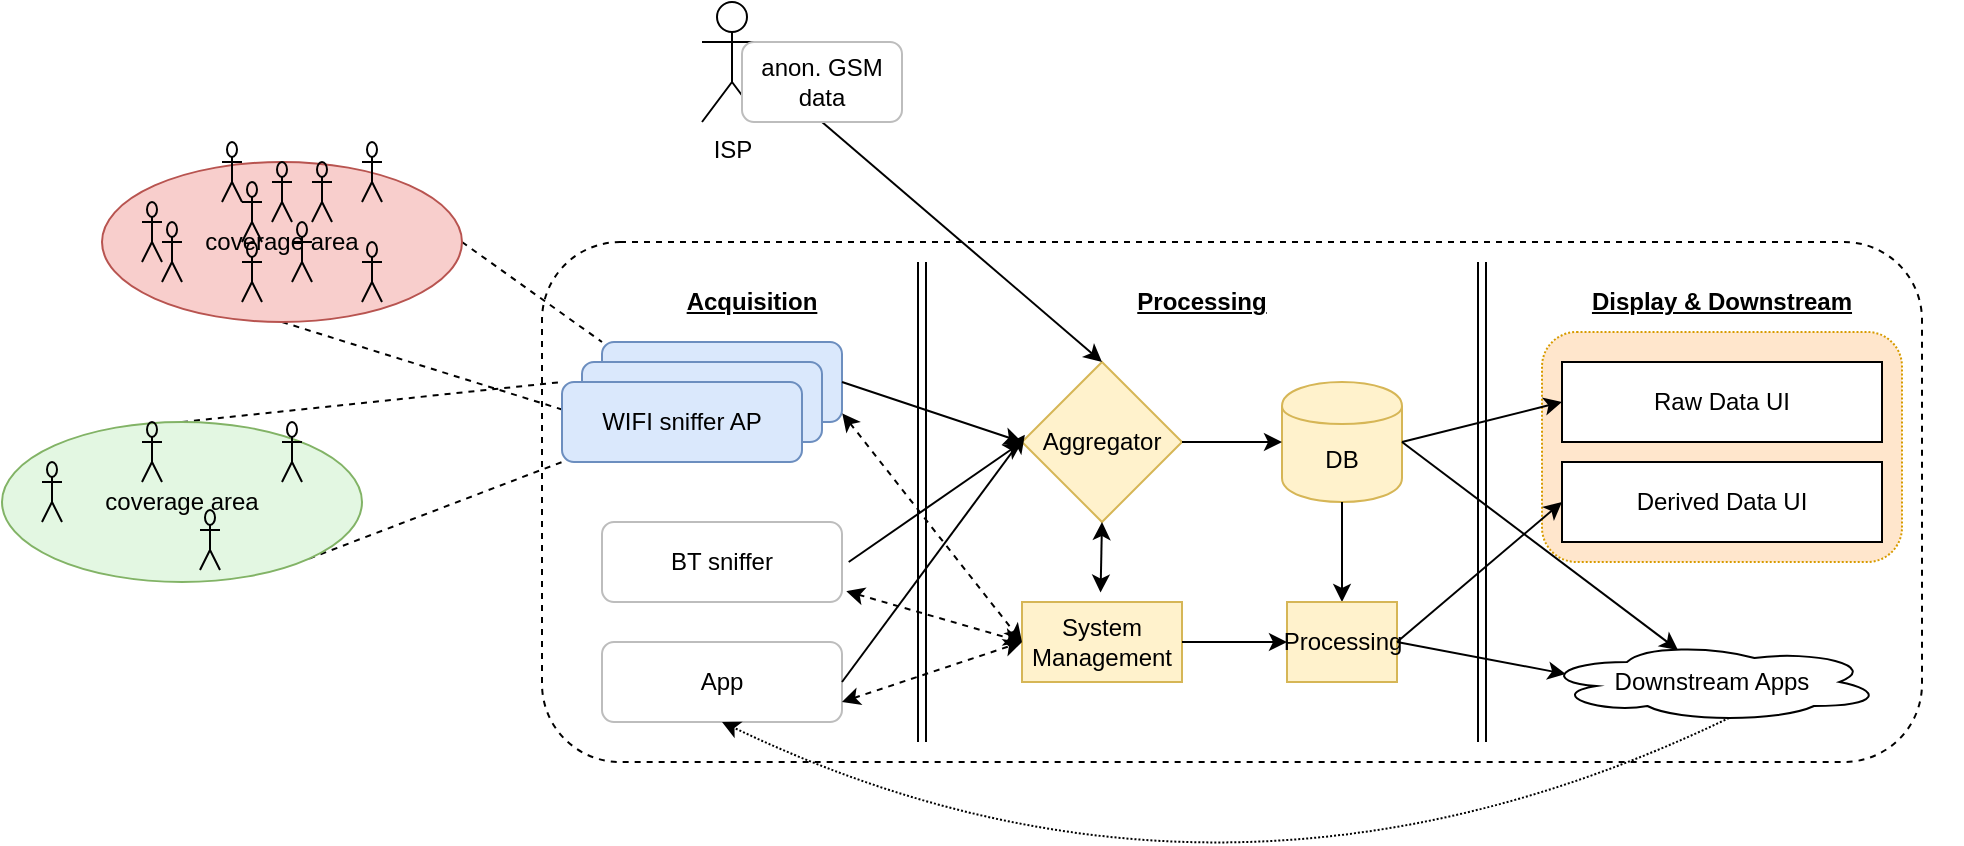 <mxfile version="12.8.8" type="github">
  <diagram id="5C9XdFfTCGC1RJXX4EIV" name="Page-1">
    <mxGraphModel dx="1481" dy="608" grid="1" gridSize="10" guides="1" tooltips="1" connect="1" arrows="1" fold="1" page="1" pageScale="1" pageWidth="850" pageHeight="1100" math="0" shadow="0">
      <root>
        <mxCell id="0" />
        <mxCell id="1" parent="0" />
        <mxCell id="a-dAViJiOyDhsKy4tsEm-1" value="" style="rounded=1;whiteSpace=wrap;html=1;dashed=1;" parent="1" vertex="1">
          <mxGeometry x="210" y="270" width="690" height="260" as="geometry" />
        </mxCell>
        <mxCell id="lT0N95bP3LQVqfWPbGwU-22" value="" style="endArrow=none;dashed=1;html=1;exitX=0.5;exitY=1;exitDx=0;exitDy=0;entryX=0;entryY=1;entryDx=0;entryDy=0;" edge="1" parent="1" source="lT0N95bP3LQVqfWPbGwU-9" target="QAyvV6yLoATiYzHATPbl-3">
          <mxGeometry width="50" height="50" relative="1" as="geometry">
            <mxPoint x="120" y="390" as="sourcePoint" />
            <mxPoint x="200" y="320" as="targetPoint" />
          </mxGeometry>
        </mxCell>
        <mxCell id="QAyvV6yLoATiYzHATPbl-3" value="WIFI sniffer AP" style="rounded=1;whiteSpace=wrap;html=1;fillColor=#dae8fc;strokeColor=#6c8ebf;" parent="1" vertex="1">
          <mxGeometry x="240" y="320" width="120" height="40" as="geometry" />
        </mxCell>
        <mxCell id="lT0N95bP3LQVqfWPbGwU-1" value="" style="rounded=1;whiteSpace=wrap;html=1;dashed=1;dashPattern=1 1;fillColor=#ffe6cc;strokeColor=#d79b00;" vertex="1" parent="1">
          <mxGeometry x="710" y="315" width="180" height="115" as="geometry" />
        </mxCell>
        <mxCell id="QAyvV6yLoATiYzHATPbl-1" value="&lt;b&gt;&lt;u&gt;Processing&lt;/u&gt;&lt;/b&gt;" style="text;html=1;strokeColor=none;fillColor=none;align=center;verticalAlign=middle;whiteSpace=wrap;rounded=0;" parent="1" vertex="1">
          <mxGeometry x="400" y="290" width="280" height="20" as="geometry" />
        </mxCell>
        <mxCell id="QAyvV6yLoATiYzHATPbl-4" value="BT sniffer" style="rounded=1;whiteSpace=wrap;html=1;strokeColor=#BDBDBD;" parent="1" vertex="1">
          <mxGeometry x="240" y="410" width="120" height="40" as="geometry" />
        </mxCell>
        <mxCell id="QAyvV6yLoATiYzHATPbl-6" value="App" style="rounded=1;whiteSpace=wrap;html=1;strokeColor=#BDBDBD;" parent="1" vertex="1">
          <mxGeometry x="240" y="470" width="120" height="40" as="geometry" />
        </mxCell>
        <mxCell id="QAyvV6yLoATiYzHATPbl-7" value="" style="shape=link;html=1;" parent="1" edge="1">
          <mxGeometry width="50" height="50" relative="1" as="geometry">
            <mxPoint x="400" y="520" as="sourcePoint" />
            <mxPoint x="400" y="280" as="targetPoint" />
          </mxGeometry>
        </mxCell>
        <mxCell id="QAyvV6yLoATiYzHATPbl-8" value="&lt;b&gt;&lt;u&gt;Acquisition&lt;/u&gt;&lt;/b&gt;" style="text;html=1;strokeColor=none;fillColor=none;align=center;verticalAlign=middle;whiteSpace=wrap;rounded=0;" parent="1" vertex="1">
          <mxGeometry x="220" y="290" width="190" height="20" as="geometry" />
        </mxCell>
        <mxCell id="QAyvV6yLoATiYzHATPbl-9" value="Aggregator" style="rhombus;whiteSpace=wrap;html=1;fillColor=#fff2cc;strokeColor=#d6b656;" parent="1" vertex="1">
          <mxGeometry x="450" y="330" width="80" height="80" as="geometry" />
        </mxCell>
        <mxCell id="QAyvV6yLoATiYzHATPbl-10" value="" style="endArrow=classic;html=1;exitX=0.5;exitY=1;exitDx=0;exitDy=0;entryX=0.5;entryY=0;entryDx=0;entryDy=0;" parent="1" source="QAyvV6yLoATiYzHATPbl-5" target="QAyvV6yLoATiYzHATPbl-9" edge="1">
          <mxGeometry width="50" height="50" relative="1" as="geometry">
            <mxPoint x="360" y="420" as="sourcePoint" />
            <mxPoint x="410" y="370" as="targetPoint" />
          </mxGeometry>
        </mxCell>
        <mxCell id="QAyvV6yLoATiYzHATPbl-11" value="" style="endArrow=classic;html=1;exitX=1;exitY=0.5;exitDx=0;exitDy=0;entryX=0.018;entryY=0.455;entryDx=0;entryDy=0;entryPerimeter=0;" parent="1" source="QAyvV6yLoATiYzHATPbl-6" target="QAyvV6yLoATiYzHATPbl-9" edge="1">
          <mxGeometry width="50" height="50" relative="1" as="geometry">
            <mxPoint x="370" y="450" as="sourcePoint" />
            <mxPoint x="440" y="420" as="targetPoint" />
          </mxGeometry>
        </mxCell>
        <mxCell id="QAyvV6yLoATiYzHATPbl-12" value="" style="endArrow=classic;html=1;exitX=1.028;exitY=0.5;exitDx=0;exitDy=0;exitPerimeter=0;entryX=0;entryY=0.5;entryDx=0;entryDy=0;" parent="1" source="QAyvV6yLoATiYzHATPbl-4" target="QAyvV6yLoATiYzHATPbl-9" edge="1">
          <mxGeometry width="50" height="50" relative="1" as="geometry">
            <mxPoint x="380" y="460" as="sourcePoint" />
            <mxPoint x="450" y="420" as="targetPoint" />
          </mxGeometry>
        </mxCell>
        <mxCell id="QAyvV6yLoATiYzHATPbl-13" value="" style="endArrow=classic;html=1;exitX=1;exitY=0.5;exitDx=0;exitDy=0;entryX=0;entryY=0.5;entryDx=0;entryDy=0;" parent="1" source="QAyvV6yLoATiYzHATPbl-3" target="QAyvV6yLoATiYzHATPbl-9" edge="1">
          <mxGeometry width="50" height="50" relative="1" as="geometry">
            <mxPoint x="390" y="470" as="sourcePoint" />
            <mxPoint x="470" y="446" as="targetPoint" />
          </mxGeometry>
        </mxCell>
        <mxCell id="QAyvV6yLoATiYzHATPbl-14" value="DB" style="shape=cylinder;whiteSpace=wrap;html=1;boundedLbl=1;backgroundOutline=1;fillColor=#fff2cc;strokeColor=#d6b656;" parent="1" vertex="1">
          <mxGeometry x="580" y="340" width="60" height="60" as="geometry" />
        </mxCell>
        <mxCell id="QAyvV6yLoATiYzHATPbl-15" value="" style="endArrow=classic;html=1;entryX=0;entryY=0.5;entryDx=0;entryDy=0;exitX=1;exitY=0.5;exitDx=0;exitDy=0;" parent="1" source="QAyvV6yLoATiYzHATPbl-9" target="QAyvV6yLoATiYzHATPbl-14" edge="1">
          <mxGeometry width="50" height="50" relative="1" as="geometry">
            <mxPoint x="380" y="450" as="sourcePoint" />
            <mxPoint x="430" y="400" as="targetPoint" />
          </mxGeometry>
        </mxCell>
        <mxCell id="QAyvV6yLoATiYzHATPbl-16" value="" style="shape=link;html=1;" parent="1" edge="1">
          <mxGeometry width="50" height="50" relative="1" as="geometry">
            <mxPoint x="680" y="520" as="sourcePoint" />
            <mxPoint x="680" y="280" as="targetPoint" />
          </mxGeometry>
        </mxCell>
        <mxCell id="QAyvV6yLoATiYzHATPbl-19" value="" style="endArrow=classic;html=1;entryX=0.5;entryY=0;entryDx=0;entryDy=0;" parent="1" target="QAyvV6yLoATiYzHATPbl-21" edge="1">
          <mxGeometry width="50" height="50" relative="1" as="geometry">
            <mxPoint x="610" y="400" as="sourcePoint" />
            <mxPoint x="560" y="360" as="targetPoint" />
          </mxGeometry>
        </mxCell>
        <mxCell id="QAyvV6yLoATiYzHATPbl-20" value="System Management" style="rounded=0;whiteSpace=wrap;html=1;fillColor=#fff2cc;strokeColor=#d6b656;" parent="1" vertex="1">
          <mxGeometry x="450" y="450" width="80" height="40" as="geometry" />
        </mxCell>
        <mxCell id="QAyvV6yLoATiYzHATPbl-21" value="Processing" style="rounded=0;whiteSpace=wrap;html=1;fillColor=#fff2cc;strokeColor=#d6b656;" parent="1" vertex="1">
          <mxGeometry x="582.5" y="450" width="55" height="40" as="geometry" />
        </mxCell>
        <mxCell id="QAyvV6yLoATiYzHATPbl-23" value="Raw Data UI" style="rounded=0;whiteSpace=wrap;html=1;" parent="1" vertex="1">
          <mxGeometry x="720" y="330" width="160" height="40" as="geometry" />
        </mxCell>
        <mxCell id="QAyvV6yLoATiYzHATPbl-25" value="" style="endArrow=classic;html=1;entryX=0;entryY=0.5;entryDx=0;entryDy=0;" parent="1" target="QAyvV6yLoATiYzHATPbl-23" edge="1">
          <mxGeometry width="50" height="50" relative="1" as="geometry">
            <mxPoint x="640" y="370" as="sourcePoint" />
            <mxPoint x="760" y="300" as="targetPoint" />
          </mxGeometry>
        </mxCell>
        <mxCell id="QAyvV6yLoATiYzHATPbl-27" value="Downstream Apps" style="ellipse;shape=cloud;whiteSpace=wrap;html=1;" parent="1" vertex="1">
          <mxGeometry x="710" y="470" width="170" height="40" as="geometry" />
        </mxCell>
        <mxCell id="QAyvV6yLoATiYzHATPbl-28" value="" style="endArrow=classic;html=1;exitX=1;exitY=0.5;exitDx=0;exitDy=0;entryX=0.4;entryY=0.1;entryDx=0;entryDy=0;entryPerimeter=0;" parent="1" source="QAyvV6yLoATiYzHATPbl-14" target="QAyvV6yLoATiYzHATPbl-27" edge="1">
          <mxGeometry width="50" height="50" relative="1" as="geometry">
            <mxPoint x="710" y="350" as="sourcePoint" />
            <mxPoint x="760" y="300" as="targetPoint" />
          </mxGeometry>
        </mxCell>
        <mxCell id="QAyvV6yLoATiYzHATPbl-29" value="" style="endArrow=classic;html=1;entryX=0.07;entryY=0.4;entryDx=0;entryDy=0;entryPerimeter=0;exitX=1;exitY=0.5;exitDx=0;exitDy=0;" parent="1" source="QAyvV6yLoATiYzHATPbl-21" target="QAyvV6yLoATiYzHATPbl-27" edge="1">
          <mxGeometry width="50" height="50" relative="1" as="geometry">
            <mxPoint x="640" y="460" as="sourcePoint" />
            <mxPoint x="760" y="300" as="targetPoint" />
          </mxGeometry>
        </mxCell>
        <mxCell id="QAyvV6yLoATiYzHATPbl-30" value="&lt;b&gt;&lt;u&gt;Display &amp;amp; Downstream&lt;/u&gt;&lt;/b&gt;" style="text;html=1;strokeColor=none;fillColor=none;align=center;verticalAlign=middle;whiteSpace=wrap;rounded=0;" parent="1" vertex="1">
          <mxGeometry x="680" y="290" width="240" height="20" as="geometry" />
        </mxCell>
        <mxCell id="QAyvV6yLoATiYzHATPbl-33" value="" style="endArrow=classic;html=1;dashed=1;exitX=1.001;exitY=0.891;exitDx=0;exitDy=0;exitPerimeter=0;entryX=0;entryY=0.5;entryDx=0;entryDy=0;startArrow=classic;startFill=1;" parent="1" source="QAyvV6yLoATiYzHATPbl-3" edge="1">
          <mxGeometry width="50" height="50" relative="1" as="geometry">
            <mxPoint x="520" y="450" as="sourcePoint" />
            <mxPoint x="450" y="470" as="targetPoint" />
          </mxGeometry>
        </mxCell>
        <mxCell id="QAyvV6yLoATiYzHATPbl-34" value="" style="endArrow=classic;html=1;dashed=1;exitX=1.018;exitY=0.865;exitDx=0;exitDy=0;exitPerimeter=0;entryX=0;entryY=0.5;entryDx=0;entryDy=0;startArrow=classic;startFill=1;" parent="1" source="QAyvV6yLoATiYzHATPbl-4" edge="1">
          <mxGeometry width="50" height="50" relative="1" as="geometry">
            <mxPoint x="370.12" y="365.64" as="sourcePoint" />
            <mxPoint x="450" y="470" as="targetPoint" />
          </mxGeometry>
        </mxCell>
        <mxCell id="QAyvV6yLoATiYzHATPbl-36" value="" style="endArrow=classic;html=1;dashed=1;exitX=1;exitY=0.75;exitDx=0;exitDy=0;entryX=0;entryY=0.5;entryDx=0;entryDy=0;startArrow=classic;startFill=1;" parent="1" source="QAyvV6yLoATiYzHATPbl-6" edge="1">
          <mxGeometry width="50" height="50" relative="1" as="geometry">
            <mxPoint x="390.12" y="385.64" as="sourcePoint" />
            <mxPoint x="450" y="470" as="targetPoint" />
          </mxGeometry>
        </mxCell>
        <mxCell id="QAyvV6yLoATiYzHATPbl-37" value="Derived Data UI" style="rounded=0;whiteSpace=wrap;html=1;" parent="1" vertex="1">
          <mxGeometry x="720" y="380" width="160" height="40" as="geometry" />
        </mxCell>
        <mxCell id="QAyvV6yLoATiYzHATPbl-41" value="" style="endArrow=classic;startArrow=classic;html=1;exitX=0.5;exitY=1;exitDx=0;exitDy=0;entryX=0.491;entryY=-0.118;entryDx=0;entryDy=0;entryPerimeter=0;" parent="1" source="QAyvV6yLoATiYzHATPbl-9" target="QAyvV6yLoATiYzHATPbl-20" edge="1">
          <mxGeometry width="50" height="50" relative="1" as="geometry">
            <mxPoint x="540" y="510" as="sourcePoint" />
            <mxPoint x="490" y="440" as="targetPoint" />
          </mxGeometry>
        </mxCell>
        <mxCell id="QAyvV6yLoATiYzHATPbl-42" value="" style="endArrow=classic;html=1;entryX=0;entryY=0.5;entryDx=0;entryDy=0;exitX=1;exitY=0.5;exitDx=0;exitDy=0;" parent="1" source="QAyvV6yLoATiYzHATPbl-21" target="QAyvV6yLoATiYzHATPbl-37" edge="1">
          <mxGeometry width="50" height="50" relative="1" as="geometry">
            <mxPoint x="655" y="470" as="sourcePoint" />
            <mxPoint x="731.9" y="496" as="targetPoint" />
          </mxGeometry>
        </mxCell>
        <mxCell id="QAyvV6yLoATiYzHATPbl-44" value="" style="endArrow=classic;html=1;exitX=1;exitY=0.5;exitDx=0;exitDy=0;entryX=0;entryY=0.5;entryDx=0;entryDy=0;" parent="1" source="QAyvV6yLoATiYzHATPbl-20" target="QAyvV6yLoATiYzHATPbl-21" edge="1">
          <mxGeometry width="50" height="50" relative="1" as="geometry">
            <mxPoint x="590" y="470" as="sourcePoint" />
            <mxPoint x="640" y="420" as="targetPoint" />
          </mxGeometry>
        </mxCell>
        <mxCell id="QAyvV6yLoATiYzHATPbl-46" value="" style="endArrow=none;dashed=1;html=1;entryX=0;entryY=0;entryDx=0;entryDy=0;exitX=0.5;exitY=0;exitDx=0;exitDy=0;" parent="1" source="QAyvV6yLoATiYzHATPbl-45" target="lT0N95bP3LQVqfWPbGwU-3" edge="1">
          <mxGeometry width="50" height="50" relative="1" as="geometry">
            <mxPoint x="170" y="340" as="sourcePoint" />
            <mxPoint x="220" y="290" as="targetPoint" />
          </mxGeometry>
        </mxCell>
        <mxCell id="QAyvV6yLoATiYzHATPbl-47" value="" style="endArrow=none;dashed=1;html=1;entryX=0;entryY=1;entryDx=0;entryDy=0;exitX=1;exitY=1;exitDx=0;exitDy=0;" parent="1" source="QAyvV6yLoATiYzHATPbl-45" target="lT0N95bP3LQVqfWPbGwU-3" edge="1">
          <mxGeometry width="50" height="50" relative="1" as="geometry">
            <mxPoint x="110" y="350" as="sourcePoint" />
            <mxPoint x="250.0" y="330" as="targetPoint" />
          </mxGeometry>
        </mxCell>
        <mxCell id="lT0N95bP3LQVqfWPbGwU-2" value="WIFI sniffer AP" style="rounded=1;whiteSpace=wrap;html=1;fillColor=#dae8fc;strokeColor=#6c8ebf;" vertex="1" parent="1">
          <mxGeometry x="230" y="330" width="120" height="40" as="geometry" />
        </mxCell>
        <mxCell id="lT0N95bP3LQVqfWPbGwU-3" value="WIFI sniffer AP" style="rounded=1;whiteSpace=wrap;html=1;fillColor=#dae8fc;strokeColor=#6c8ebf;" vertex="1" parent="1">
          <mxGeometry x="220" y="340" width="120" height="40" as="geometry" />
        </mxCell>
        <mxCell id="lT0N95bP3LQVqfWPbGwU-5" value="" style="group" vertex="1" connectable="0" parent="1">
          <mxGeometry x="290" y="150" width="100" height="60" as="geometry" />
        </mxCell>
        <mxCell id="lT0N95bP3LQVqfWPbGwU-4" value="ISP" style="shape=umlActor;verticalLabelPosition=bottom;labelBackgroundColor=#ffffff;verticalAlign=top;html=1;outlineConnect=0;" vertex="1" parent="lT0N95bP3LQVqfWPbGwU-5">
          <mxGeometry width="30" height="60" as="geometry" />
        </mxCell>
        <mxCell id="QAyvV6yLoATiYzHATPbl-5" value="anon. GSM data" style="rounded=1;whiteSpace=wrap;html=1;strokeColor=#BDBDBD;" parent="lT0N95bP3LQVqfWPbGwU-5" vertex="1">
          <mxGeometry x="20" y="20" width="80" height="40" as="geometry" />
        </mxCell>
        <mxCell id="lT0N95bP3LQVqfWPbGwU-7" value="" style="group" vertex="1" connectable="0" parent="1">
          <mxGeometry x="-60" y="350" width="180" height="90" as="geometry" />
        </mxCell>
        <mxCell id="QAyvV6yLoATiYzHATPbl-45" value="coverage area" style="ellipse;whiteSpace=wrap;html=1;strokeColor=#82b366;fillColor=#E3F7E2;" parent="lT0N95bP3LQVqfWPbGwU-7" vertex="1">
          <mxGeometry y="10" width="180" height="80" as="geometry" />
        </mxCell>
        <mxCell id="QAyvV6yLoATiYzHATPbl-48" value="" style="shape=umlActor;verticalLabelPosition=bottom;labelBackgroundColor=#ffffff;verticalAlign=top;html=1;outlineConnect=0;strokeColor=#000000;fillColor=none;" parent="lT0N95bP3LQVqfWPbGwU-7" vertex="1">
          <mxGeometry x="20" y="30" width="10" height="30" as="geometry" />
        </mxCell>
        <mxCell id="QAyvV6yLoATiYzHATPbl-50" value="" style="shape=umlActor;verticalLabelPosition=bottom;labelBackgroundColor=#ffffff;verticalAlign=top;html=1;outlineConnect=0;strokeColor=#000000;fillColor=none;" parent="lT0N95bP3LQVqfWPbGwU-7" vertex="1">
          <mxGeometry x="140" y="10" width="10" height="30" as="geometry" />
        </mxCell>
        <mxCell id="QAyvV6yLoATiYzHATPbl-51" value="" style="shape=umlActor;verticalLabelPosition=bottom;labelBackgroundColor=#ffffff;verticalAlign=top;html=1;outlineConnect=0;strokeColor=#000000;fillColor=none;" parent="lT0N95bP3LQVqfWPbGwU-7" vertex="1">
          <mxGeometry x="70" y="10" width="10" height="30" as="geometry" />
        </mxCell>
        <mxCell id="QAyvV6yLoATiYzHATPbl-52" value="" style="shape=umlActor;verticalLabelPosition=bottom;labelBackgroundColor=#ffffff;verticalAlign=top;html=1;outlineConnect=0;strokeColor=#000000;fillColor=none;" parent="lT0N95bP3LQVqfWPbGwU-7" vertex="1">
          <mxGeometry x="99" y="54" width="10" height="30" as="geometry" />
        </mxCell>
        <mxCell id="lT0N95bP3LQVqfWPbGwU-21" value="" style="endArrow=none;dashed=1;html=1;entryX=0;entryY=0;entryDx=0;entryDy=0;exitX=1;exitY=0.5;exitDx=0;exitDy=0;" edge="1" parent="1" source="lT0N95bP3LQVqfWPbGwU-9" target="QAyvV6yLoATiYzHATPbl-3">
          <mxGeometry width="50" height="50" relative="1" as="geometry">
            <mxPoint x="110" y="380" as="sourcePoint" />
            <mxPoint x="230" y="350" as="targetPoint" />
          </mxGeometry>
        </mxCell>
        <mxCell id="lT0N95bP3LQVqfWPbGwU-23" value="" style="group" vertex="1" connectable="0" parent="1">
          <mxGeometry x="-10" y="220" width="180" height="90" as="geometry" />
        </mxCell>
        <mxCell id="lT0N95bP3LQVqfWPbGwU-9" value="coverage area" style="ellipse;whiteSpace=wrap;html=1;strokeColor=#b85450;fillColor=#f8cecc;" vertex="1" parent="lT0N95bP3LQVqfWPbGwU-23">
          <mxGeometry y="10" width="180" height="80" as="geometry" />
        </mxCell>
        <mxCell id="lT0N95bP3LQVqfWPbGwU-10" value="" style="shape=umlActor;verticalLabelPosition=bottom;labelBackgroundColor=#ffffff;verticalAlign=top;html=1;outlineConnect=0;strokeColor=#000000;fillColor=none;" vertex="1" parent="lT0N95bP3LQVqfWPbGwU-23">
          <mxGeometry x="20" y="30" width="10" height="30" as="geometry" />
        </mxCell>
        <mxCell id="lT0N95bP3LQVqfWPbGwU-11" value="" style="shape=umlActor;verticalLabelPosition=bottom;labelBackgroundColor=#ffffff;verticalAlign=top;html=1;outlineConnect=0;strokeColor=#000000;fillColor=none;" vertex="1" parent="lT0N95bP3LQVqfWPbGwU-23">
          <mxGeometry x="30" y="40" width="10" height="30" as="geometry" />
        </mxCell>
        <mxCell id="lT0N95bP3LQVqfWPbGwU-12" value="" style="shape=umlActor;verticalLabelPosition=bottom;labelBackgroundColor=#ffffff;verticalAlign=top;html=1;outlineConnect=0;strokeColor=#000000;fillColor=none;" vertex="1" parent="lT0N95bP3LQVqfWPbGwU-23">
          <mxGeometry x="60" width="10" height="30" as="geometry" />
        </mxCell>
        <mxCell id="lT0N95bP3LQVqfWPbGwU-13" value="" style="shape=umlActor;verticalLabelPosition=bottom;labelBackgroundColor=#ffffff;verticalAlign=top;html=1;outlineConnect=0;strokeColor=#000000;fillColor=none;" vertex="1" parent="lT0N95bP3LQVqfWPbGwU-23">
          <mxGeometry x="95" y="40" width="10" height="30" as="geometry" />
        </mxCell>
        <mxCell id="lT0N95bP3LQVqfWPbGwU-14" value="" style="shape=umlActor;verticalLabelPosition=bottom;labelBackgroundColor=#ffffff;verticalAlign=top;html=1;outlineConnect=0;strokeColor=#000000;fillColor=none;" vertex="1" parent="lT0N95bP3LQVqfWPbGwU-23">
          <mxGeometry x="85" y="10" width="10" height="30" as="geometry" />
        </mxCell>
        <mxCell id="lT0N95bP3LQVqfWPbGwU-15" value="" style="shape=umlActor;verticalLabelPosition=bottom;labelBackgroundColor=#ffffff;verticalAlign=top;html=1;outlineConnect=0;strokeColor=#000000;fillColor=none;" vertex="1" parent="lT0N95bP3LQVqfWPbGwU-23">
          <mxGeometry x="70" y="50" width="10" height="30" as="geometry" />
        </mxCell>
        <mxCell id="lT0N95bP3LQVqfWPbGwU-16" value="" style="shape=umlActor;verticalLabelPosition=bottom;labelBackgroundColor=#ffffff;verticalAlign=top;html=1;outlineConnect=0;strokeColor=#000000;fillColor=none;" vertex="1" parent="lT0N95bP3LQVqfWPbGwU-23">
          <mxGeometry x="130" width="10" height="30" as="geometry" />
        </mxCell>
        <mxCell id="lT0N95bP3LQVqfWPbGwU-17" value="" style="shape=umlActor;verticalLabelPosition=bottom;labelBackgroundColor=#ffffff;verticalAlign=top;html=1;outlineConnect=0;strokeColor=#000000;fillColor=none;" vertex="1" parent="lT0N95bP3LQVqfWPbGwU-23">
          <mxGeometry x="130" y="50" width="10" height="30" as="geometry" />
        </mxCell>
        <mxCell id="lT0N95bP3LQVqfWPbGwU-18" value="" style="shape=umlActor;verticalLabelPosition=bottom;labelBackgroundColor=#ffffff;verticalAlign=top;html=1;outlineConnect=0;strokeColor=#000000;fillColor=none;" vertex="1" parent="lT0N95bP3LQVqfWPbGwU-23">
          <mxGeometry x="70" y="20" width="10" height="30" as="geometry" />
        </mxCell>
        <mxCell id="lT0N95bP3LQVqfWPbGwU-19" value="" style="shape=umlActor;verticalLabelPosition=bottom;labelBackgroundColor=#ffffff;verticalAlign=top;html=1;outlineConnect=0;strokeColor=#000000;fillColor=none;" vertex="1" parent="lT0N95bP3LQVqfWPbGwU-23">
          <mxGeometry x="105" y="10" width="10" height="30" as="geometry" />
        </mxCell>
        <mxCell id="lT0N95bP3LQVqfWPbGwU-24" value="" style="curved=1;endArrow=classic;html=1;entryX=0.5;entryY=1;entryDx=0;entryDy=0;exitX=0.55;exitY=0.95;exitDx=0;exitDy=0;exitPerimeter=0;dashed=1;dashPattern=1 1;" edge="1" parent="1" source="QAyvV6yLoATiYzHATPbl-27" target="QAyvV6yLoATiYzHATPbl-6">
          <mxGeometry width="50" height="50" relative="1" as="geometry">
            <mxPoint x="520" y="570" as="sourcePoint" />
            <mxPoint x="570" y="520" as="targetPoint" />
            <Array as="points">
              <mxPoint x="550" y="630" />
            </Array>
          </mxGeometry>
        </mxCell>
      </root>
    </mxGraphModel>
  </diagram>
</mxfile>
